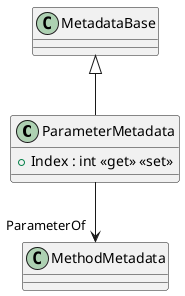 @startuml
class ParameterMetadata {
    + Index : int <<get>> <<set>>
}
MetadataBase <|-- ParameterMetadata
ParameterMetadata --> "ParameterOf" MethodMetadata
@enduml
